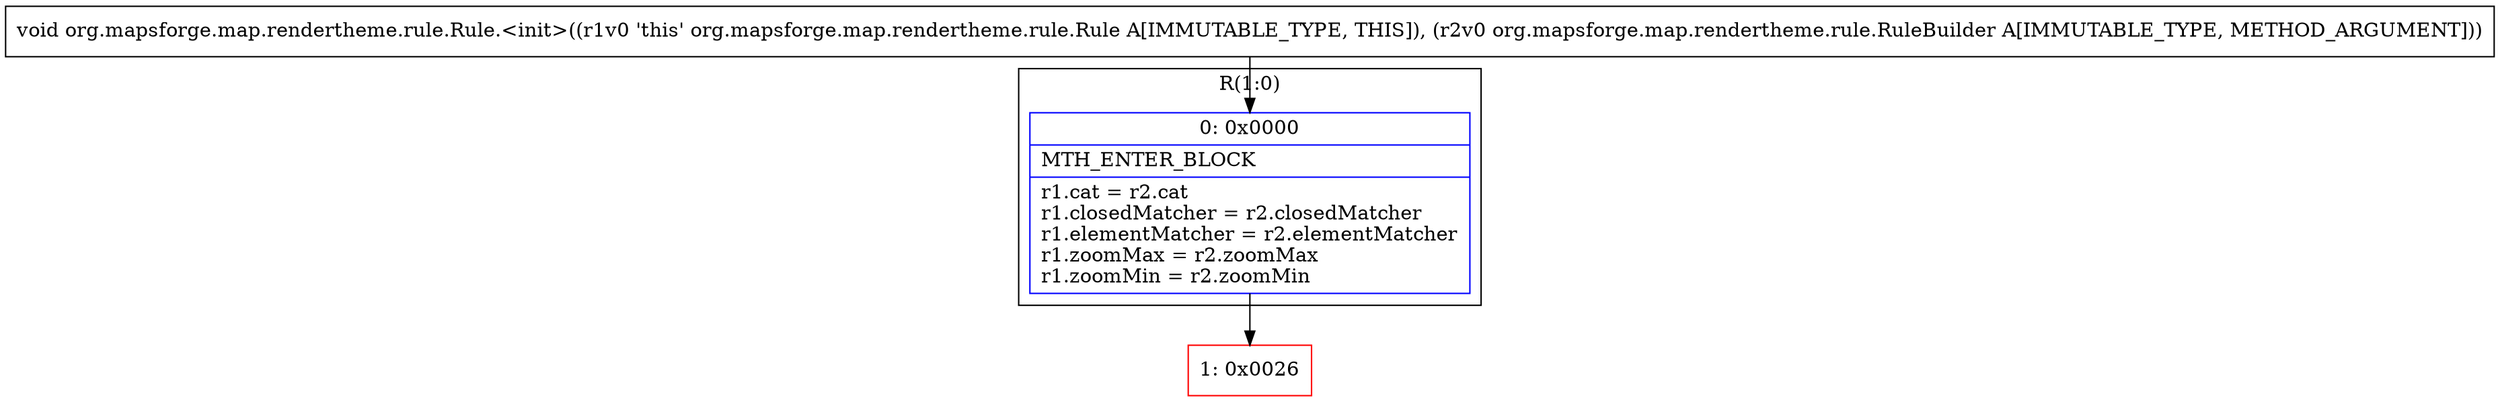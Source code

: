 digraph "CFG fororg.mapsforge.map.rendertheme.rule.Rule.\<init\>(Lorg\/mapsforge\/map\/rendertheme\/rule\/RuleBuilder;)V" {
subgraph cluster_Region_2049955054 {
label = "R(1:0)";
node [shape=record,color=blue];
Node_0 [shape=record,label="{0\:\ 0x0000|MTH_ENTER_BLOCK\l|r1.cat = r2.cat\lr1.closedMatcher = r2.closedMatcher\lr1.elementMatcher = r2.elementMatcher\lr1.zoomMax = r2.zoomMax\lr1.zoomMin = r2.zoomMin\l}"];
}
Node_1 [shape=record,color=red,label="{1\:\ 0x0026}"];
MethodNode[shape=record,label="{void org.mapsforge.map.rendertheme.rule.Rule.\<init\>((r1v0 'this' org.mapsforge.map.rendertheme.rule.Rule A[IMMUTABLE_TYPE, THIS]), (r2v0 org.mapsforge.map.rendertheme.rule.RuleBuilder A[IMMUTABLE_TYPE, METHOD_ARGUMENT])) }"];
MethodNode -> Node_0;
Node_0 -> Node_1;
}


